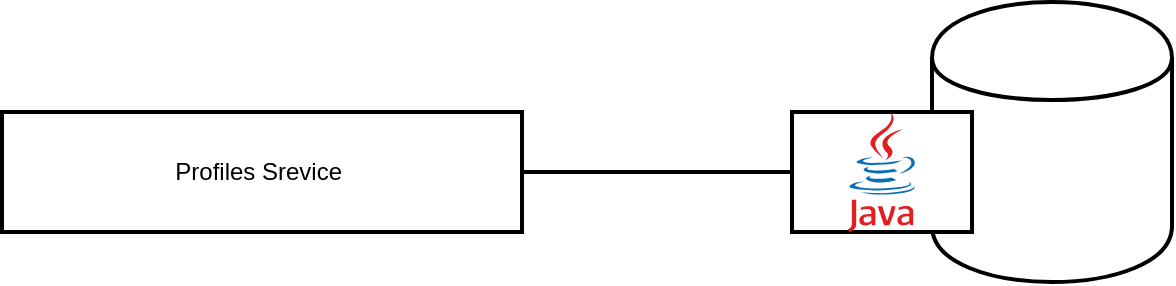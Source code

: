 <mxfile version="13.0.3" type="device"><diagram id="QHZaJ3DWbEPd_pvOIxdE" name="Page-1"><mxGraphModel dx="1422" dy="942" grid="1" gridSize="10" guides="1" tooltips="1" connect="1" arrows="1" fold="1" page="1" pageScale="1" pageWidth="850" pageHeight="1100" math="0" shadow="0"><root><mxCell id="0"/><mxCell id="1" parent="0"/><mxCell id="YKCdRPvayAepXNv160yd-8" style="edgeStyle=orthogonalEdgeStyle;rounded=0;orthogonalLoop=1;jettySize=auto;html=1;entryX=0;entryY=0.5;entryDx=0;entryDy=0;endArrow=none;endFill=0;strokeWidth=2;" edge="1" parent="1" source="YKCdRPvayAepXNv160yd-1" target="YKCdRPvayAepXNv160yd-6"><mxGeometry relative="1" as="geometry"/></mxCell><mxCell id="YKCdRPvayAepXNv160yd-1" value="Profiles Srevice&amp;nbsp;" style="rounded=0;whiteSpace=wrap;html=1;strokeWidth=2;" vertex="1" parent="1"><mxGeometry x="195" y="375" width="260" height="60" as="geometry"/></mxCell><mxCell id="YKCdRPvayAepXNv160yd-3" value="" style="shape=image;html=1;verticalAlign=top;verticalLabelPosition=bottom;labelBackgroundColor=#ffffff;imageAspect=0;aspect=fixed;image=https://cdn4.iconfinder.com/data/icons/logos-brands-5/24/go-128.png" vertex="1" parent="1"><mxGeometry x="410" y="390" width="30" height="30" as="geometry"/></mxCell><mxCell id="YKCdRPvayAepXNv160yd-4" value="" style="shape=cylinder;whiteSpace=wrap;html=1;boundedLbl=1;backgroundOutline=1;strokeWidth=2;" vertex="1" parent="1"><mxGeometry x="660" y="320" width="120" height="140" as="geometry"/></mxCell><mxCell id="YKCdRPvayAepXNv160yd-5" value="" style="shape=image;html=1;verticalAlign=top;verticalLabelPosition=bottom;labelBackgroundColor=#ffffff;imageAspect=0;aspect=fixed;image=https://cdn4.iconfinder.com/data/icons/logos-brands-5/24/neo4j-128.png" vertex="1" parent="1"><mxGeometry x="691" y="390" width="58" height="58" as="geometry"/></mxCell><mxCell id="YKCdRPvayAepXNv160yd-6" value="" style="rounded=0;whiteSpace=wrap;html=1;strokeWidth=2;" vertex="1" parent="1"><mxGeometry x="590" y="375" width="90" height="60" as="geometry"/></mxCell><mxCell id="YKCdRPvayAepXNv160yd-7" value="" style="dashed=0;outlineConnect=0;html=1;align=center;labelPosition=center;verticalLabelPosition=bottom;verticalAlign=top;shape=mxgraph.weblogos.java" vertex="1" parent="1"><mxGeometry x="617.8" y="375" width="34.4" height="60" as="geometry"/></mxCell></root></mxGraphModel></diagram></mxfile>